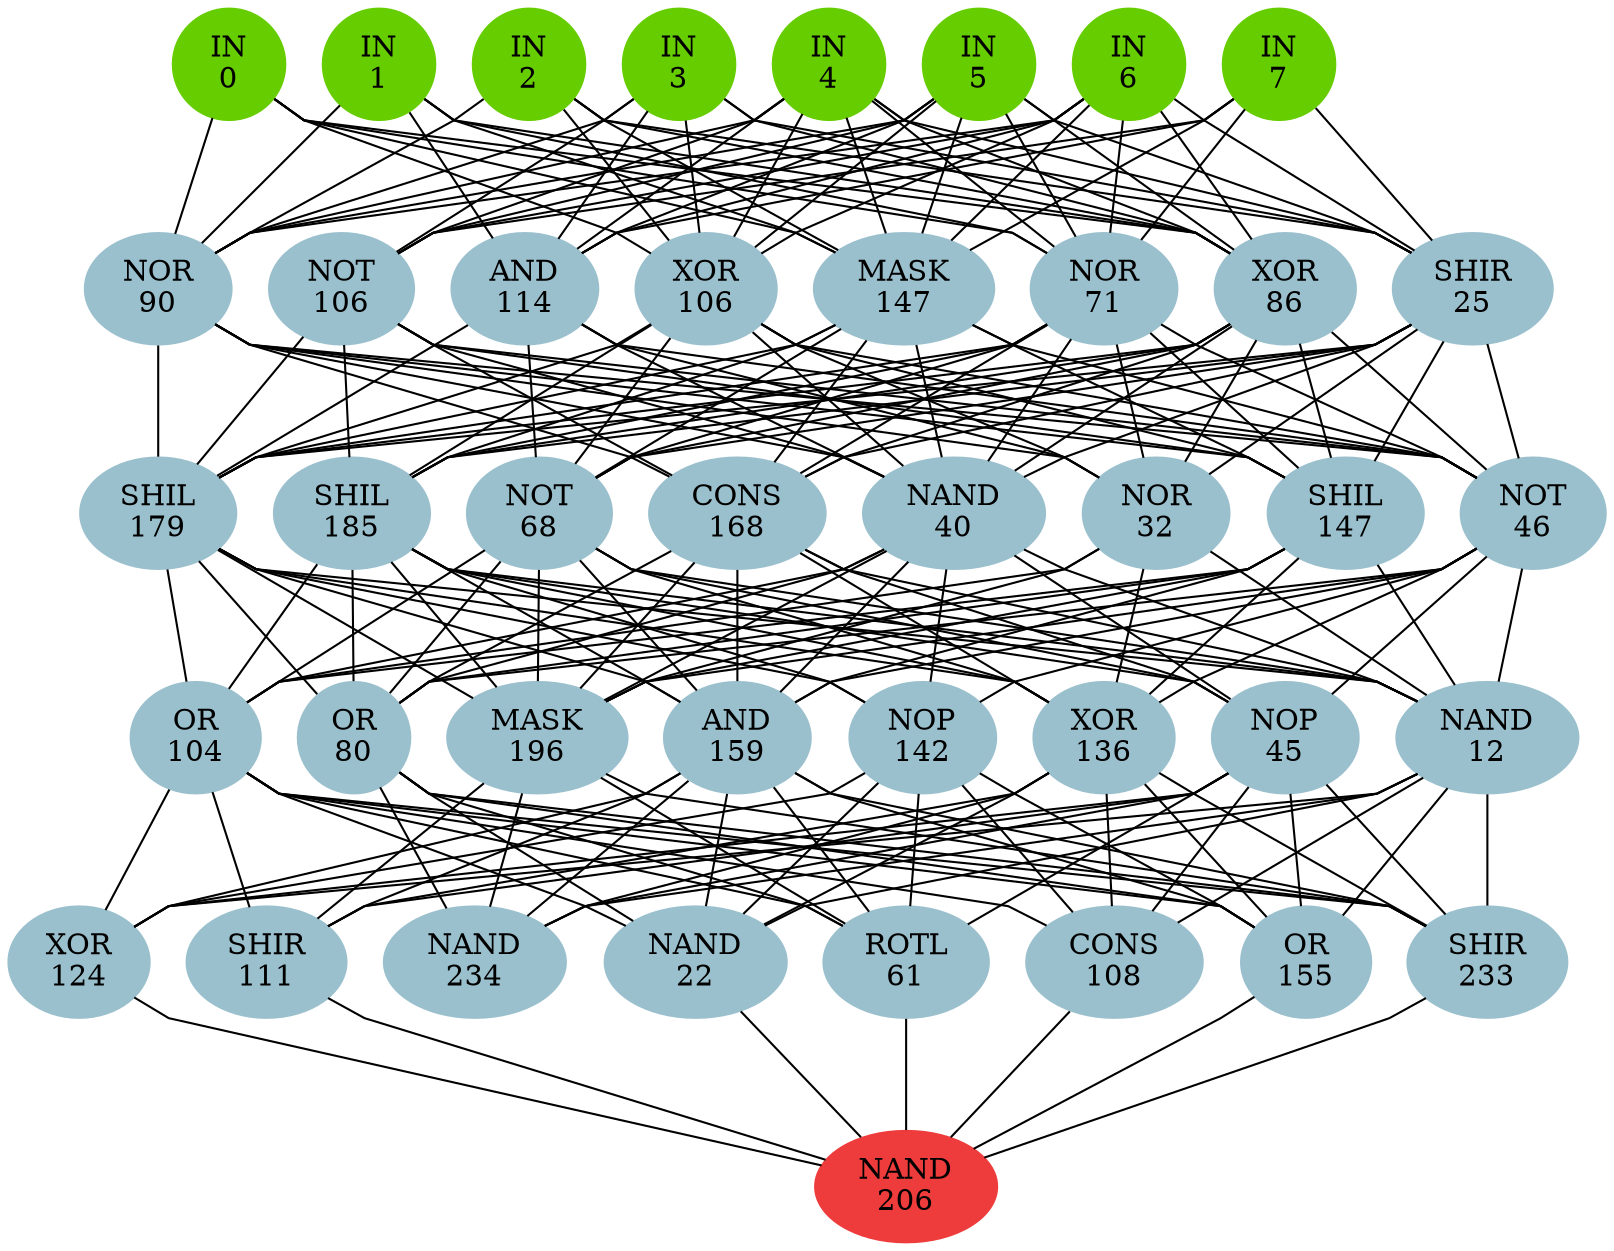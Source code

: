 graph EACircuit {
rankdir=BT;
ranksep=0.75;
ordering=out;
splines=polyline;
node [style=filled, color=lightblue2];

{ rank=same;
node [color=chartreuse3];
"-1_0"[label="IN\n0"];
node [color=chartreuse3];
"-1_1"[label="IN\n1"];
node [color=chartreuse3];
"-1_2"[label="IN\n2"];
node [color=chartreuse3];
"-1_3"[label="IN\n3"];
node [color=chartreuse3];
"-1_4"[label="IN\n4"];
node [color=chartreuse3];
"-1_5"[label="IN\n5"];
node [color=chartreuse3];
"-1_6"[label="IN\n6"];
node [color=chartreuse3];
"-1_7"[label="IN\n7"];
}
{ rank=same;
node [color=lightblue3];
"0_0"[label="NOR\n90"];
node [color=lightblue3];
"0_1"[label="NOT\n106"];
node [color=lightblue3];
"0_2"[label="AND\n114"];
node [color=lightblue3];
"0_3"[label="XOR\n106"];
node [color=lightblue3];
"0_4"[label="MASK\n147"];
node [color=lightblue3];
"0_5"[label="NOR\n71"];
node [color=lightblue3];
"0_6"[label="XOR\n86"];
node [color=lightblue3];
"0_7"[label="SHIR\n25"];
}
{ rank=same;
node [color=lightblue3];
"1_0"[label="SHIL\n179"];
node [color=lightblue3];
"1_1"[label="SHIL\n185"];
node [color=lightblue3];
"1_2"[label="NOT\n68"];
node [color=lightblue3];
"1_3"[label="CONS\n168"];
node [color=lightblue3];
"1_4"[label="NAND\n40"];
node [color=lightblue3];
"1_5"[label="NOR\n32"];
node [color=lightblue3];
"1_6"[label="SHIL\n147"];
node [color=lightblue3];
"1_7"[label="NOT\n46"];
}
{ rank=same;
node [color=lightblue3];
"2_0"[label="OR\n104"];
node [color=lightblue3];
"2_1"[label="OR\n80"];
node [color=lightblue3];
"2_2"[label="MASK\n196"];
node [color=lightblue3];
"2_3"[label="AND\n159"];
node [color=lightblue3];
"2_4"[label="NOP\n142"];
node [color=lightblue3];
"2_5"[label="XOR\n136"];
node [color=lightblue3];
"2_6"[label="NOP\n45"];
node [color=lightblue3];
"2_7"[label="NAND\n12"];
}
{ rank=same;
node [color=lightblue3];
"3_0"[label="XOR\n124"];
node [color=lightblue3];
"3_1"[label="SHIR\n111"];
node [color=lightblue3];
"3_2"[label="NAND\n234"];
node [color=lightblue3];
"3_3"[label="NAND\n22"];
node [color=lightblue3];
"3_4"[label="ROTL\n61"];
node [color=lightblue3];
"3_5"[label="CONS\n108"];
node [color=lightblue3];
"3_6"[label="OR\n155"];
node [color=lightblue3];
"3_7"[label="SHIR\n233"];
}
{ rank=same;
node [color=brown2];
"4_0"[label="NAND\n206"];
}
edge[style=invis];
"-1_0" -- "-1_1" -- "-1_2" -- "-1_3" -- "-1_4" -- "-1_5" -- "-1_6" -- "-1_7";
"0_0" -- "0_1" -- "0_2" -- "0_3" -- "0_4" -- "0_5" -- "0_6" -- "0_7";
"1_0" -- "1_1" -- "1_2" -- "1_3" -- "1_4" -- "1_5" -- "1_6" -- "1_7";
"2_0" -- "2_1" -- "2_2" -- "2_3" -- "2_4" -- "2_5" -- "2_6" -- "2_7";
"3_0" -- "3_1" -- "3_2" -- "3_3" -- "3_4" -- "3_5" -- "3_6" -- "3_7";
"4_0" -- "4_0";
edge[style=solid];
"0_0" -- "-1_0";
"0_0" -- "-1_1";
"0_0" -- "-1_2";
"0_0" -- "-1_3";
"0_0" -- "-1_4";
"0_0" -- "-1_5";
"0_0" -- "-1_6";
"0_1" -- "-1_3";
"0_1" -- "-1_4";
"0_1" -- "-1_5";
"0_1" -- "-1_6";
"0_1" -- "-1_7";
"0_2" -- "-1_1";
"0_2" -- "-1_3";
"0_2" -- "-1_4";
"0_2" -- "-1_5";
"0_2" -- "-1_6";
"0_2" -- "-1_7";
"0_3" -- "-1_0";
"0_3" -- "-1_2";
"0_3" -- "-1_3";
"0_3" -- "-1_4";
"0_3" -- "-1_5";
"0_3" -- "-1_6";
"0_4" -- "-1_0";
"0_4" -- "-1_1";
"0_4" -- "-1_2";
"0_4" -- "-1_4";
"0_4" -- "-1_5";
"0_4" -- "-1_6";
"0_4" -- "-1_7";
"0_5" -- "-1_0";
"0_5" -- "-1_1";
"0_5" -- "-1_4";
"0_5" -- "-1_5";
"0_5" -- "-1_6";
"0_5" -- "-1_7";
"0_6" -- "-1_0";
"0_6" -- "-1_1";
"0_6" -- "-1_2";
"0_6" -- "-1_3";
"0_6" -- "-1_4";
"0_6" -- "-1_5";
"0_6" -- "-1_6";
"0_7" -- "-1_2";
"0_7" -- "-1_3";
"0_7" -- "-1_4";
"0_7" -- "-1_5";
"0_7" -- "-1_6";
"0_7" -- "-1_7";
"1_0" -- "0_0";
"1_0" -- "0_1";
"1_0" -- "0_2";
"1_0" -- "0_3";
"1_0" -- "0_4";
"1_0" -- "0_5";
"1_0" -- "0_6";
"1_0" -- "0_7";
"1_1" -- "0_1";
"1_1" -- "0_3";
"1_1" -- "0_4";
"1_1" -- "0_5";
"1_1" -- "0_6";
"1_1" -- "0_7";
"1_2" -- "0_2";
"1_2" -- "0_3";
"1_2" -- "0_4";
"1_2" -- "0_5";
"1_2" -- "0_6";
"1_2" -- "0_7";
"1_3" -- "0_0";
"1_3" -- "0_1";
"1_3" -- "0_4";
"1_3" -- "0_5";
"1_3" -- "0_6";
"1_3" -- "0_7";
"1_4" -- "0_0";
"1_4" -- "0_1";
"1_4" -- "0_2";
"1_4" -- "0_3";
"1_4" -- "0_4";
"1_4" -- "0_5";
"1_4" -- "0_6";
"1_4" -- "0_7";
"1_5" -- "0_0";
"1_5" -- "0_2";
"1_5" -- "0_3";
"1_5" -- "0_5";
"1_5" -- "0_6";
"1_5" -- "0_7";
"1_6" -- "0_0";
"1_6" -- "0_1";
"1_6" -- "0_3";
"1_6" -- "0_4";
"1_6" -- "0_5";
"1_6" -- "0_6";
"1_6" -- "0_7";
"1_7" -- "0_0";
"1_7" -- "0_1";
"1_7" -- "0_2";
"1_7" -- "0_3";
"1_7" -- "0_4";
"1_7" -- "0_5";
"1_7" -- "0_6";
"1_7" -- "0_7";
"2_0" -- "1_0";
"2_0" -- "1_1";
"2_0" -- "1_2";
"2_0" -- "1_4";
"2_0" -- "1_5";
"2_0" -- "1_6";
"2_1" -- "1_0";
"2_1" -- "1_1";
"2_1" -- "1_2";
"2_1" -- "1_3";
"2_1" -- "1_4";
"2_1" -- "1_6";
"2_1" -- "1_7";
"2_2" -- "1_0";
"2_2" -- "1_1";
"2_2" -- "1_2";
"2_2" -- "1_3";
"2_2" -- "1_4";
"2_2" -- "1_5";
"2_2" -- "1_6";
"2_2" -- "1_7";
"2_3" -- "1_0";
"2_3" -- "1_1";
"2_3" -- "1_2";
"2_3" -- "1_3";
"2_3" -- "1_4";
"2_3" -- "1_6";
"2_3" -- "1_7";
"2_4" -- "1_0";
"2_4" -- "1_1";
"2_4" -- "1_4";
"2_4" -- "1_7";
"2_5" -- "1_0";
"2_5" -- "1_1";
"2_5" -- "1_2";
"2_5" -- "1_3";
"2_5" -- "1_5";
"2_5" -- "1_6";
"2_5" -- "1_7";
"2_6" -- "1_1";
"2_6" -- "1_2";
"2_6" -- "1_3";
"2_6" -- "1_4";
"2_6" -- "1_7";
"2_7" -- "1_0";
"2_7" -- "1_1";
"2_7" -- "1_2";
"2_7" -- "1_3";
"2_7" -- "1_4";
"2_7" -- "1_5";
"2_7" -- "1_6";
"2_7" -- "1_7";
"3_0" -- "2_0";
"3_0" -- "2_3";
"3_0" -- "2_4";
"3_0" -- "2_6";
"3_0" -- "2_7";
"3_1" -- "2_0";
"3_1" -- "2_2";
"3_1" -- "2_3";
"3_1" -- "2_5";
"3_1" -- "2_6";
"3_2" -- "2_1";
"3_2" -- "2_2";
"3_2" -- "2_3";
"3_2" -- "2_5";
"3_2" -- "2_6";
"3_2" -- "2_7";
"3_3" -- "2_0";
"3_3" -- "2_1";
"3_3" -- "2_3";
"3_3" -- "2_4";
"3_3" -- "2_5";
"3_3" -- "2_7";
"3_4" -- "2_0";
"3_4" -- "2_1";
"3_4" -- "2_2";
"3_4" -- "2_3";
"3_4" -- "2_4";
"3_4" -- "2_6";
"3_5" -- "2_0";
"3_5" -- "2_4";
"3_5" -- "2_5";
"3_5" -- "2_6";
"3_5" -- "2_7";
"3_6" -- "2_0";
"3_6" -- "2_1";
"3_6" -- "2_3";
"3_6" -- "2_4";
"3_6" -- "2_5";
"3_6" -- "2_6";
"3_6" -- "2_7";
"3_7" -- "2_0";
"3_7" -- "2_1";
"3_7" -- "2_2";
"3_7" -- "2_3";
"3_7" -- "2_5";
"3_7" -- "2_6";
"3_7" -- "2_7";
"4_0" -- "3_0";
"4_0" -- "3_1";
"4_0" -- "3_3";
"4_0" -- "3_4";
"4_0" -- "3_5";
"4_0" -- "3_6";
"4_0" -- "3_7";
}